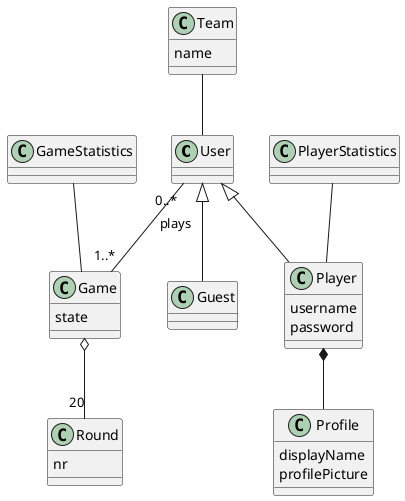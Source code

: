@startuml
class User{

}
class Game{
    state
}
class GameStatistics{
    
}
class Player{
    username
    password
}
class PlayerStatistics{

}
class Profile{
    displayName
    profilePicture
}
class Round{
    nr
}
class Team{
    name
}

User <|-- Player
User <|-- Guest
User "0..*" -- "1..*" Game : plays
Player *-- Profile
Team -- User
Game o-- "20" Round
GameStatistics -- Game
PlayerStatistics -- Player
@enduml